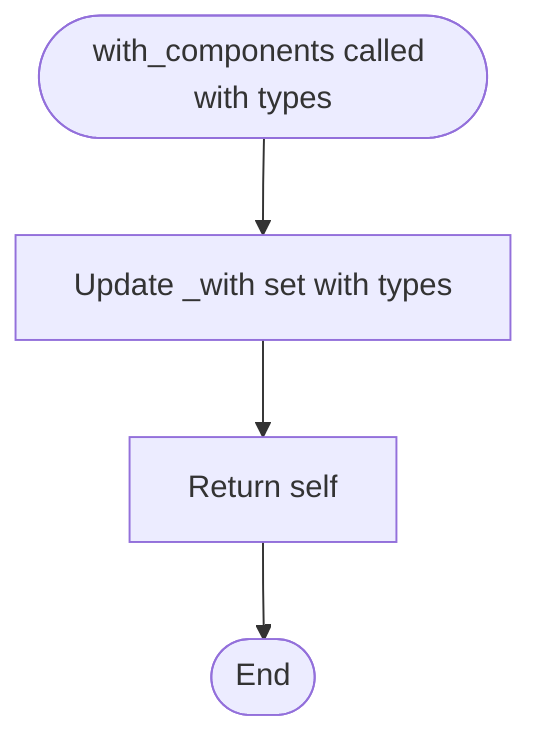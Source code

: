 flowchart TD
    Start([with_components called with types]) --> UpdateSet[Update _with set with types]
    
    UpdateSet --> ReturnSelf[Return self]
    
    ReturnSelf --> End([End])